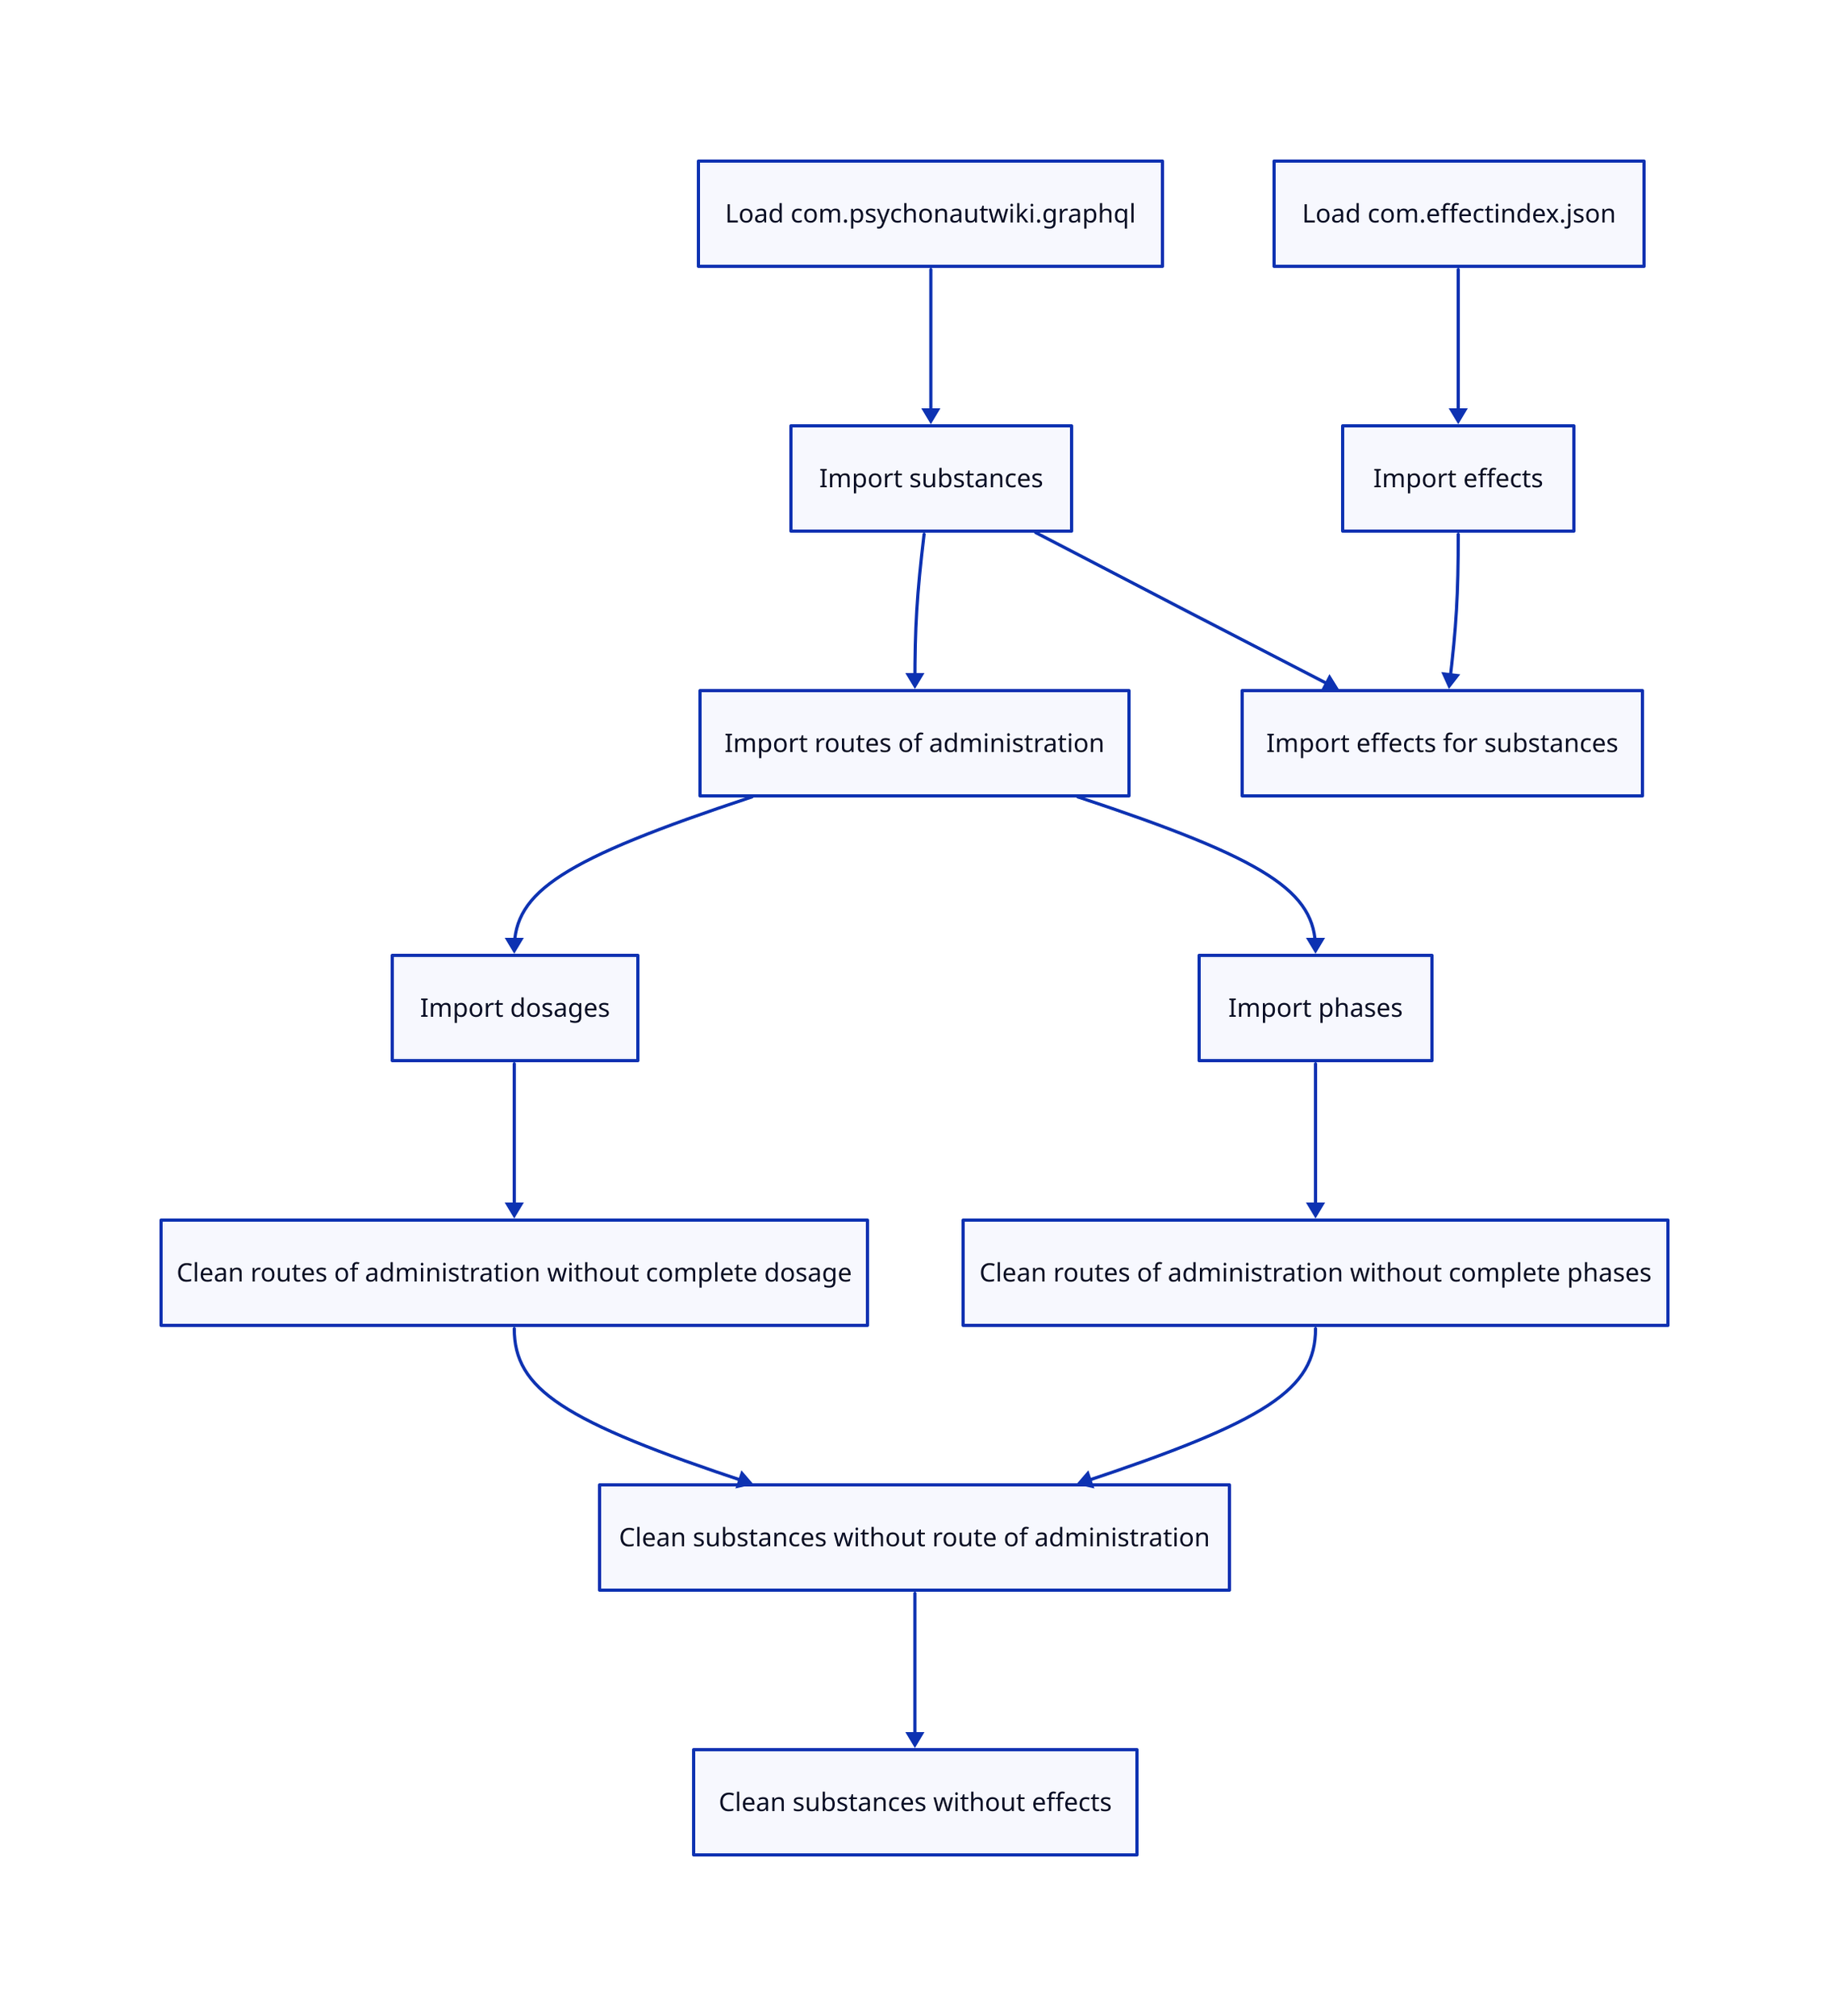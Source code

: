 #     ______               ______     _
#     | ___ \              | ___ \   | |
#     | |_/ / __ ___ ______| |_/ /___| | ___  __ _ ___  ___
#     |  __/ '__/ _ \______|    // _ \ |/ _ \/ _` / __|/ _ \
#     | |  | | |  __/      | |\ \  __/ |  __/ (_| \__ \  __/
#     \_|  |_|  \___|      \_| \_\___|_|\___|\__,_|___/\___|

load_psychonautwiki: "Load com.psychonautwiki.graphql"
load_effectindex: "Load com.effectindex.json"
import_effects: "Import effects"
import_substances: "Import substances"
import_routes_of_administration: "Import routes of administration"
import_dosage: "Import dosages"
import_phases: "Import phases"
import_substance_effects: "Import effects for substances"

# Initial process of data ingestion based on PsychonautWiki
load_psychonautwiki -> import_substances
load_effectindex -> import_effects
import_substances -> import_routes_of_administration
import_routes_of_administration -> import_dosage
import_routes_of_administration -> import_phases
import_substances -> import_substance_effects
import_effects -> import_substance_effects

# After operations listed above there is potential possibility for
# "nullish" values in terms of substances, as they were imported at
# the very beginning of the process, it's possible that later such
# substance has not got any route of administration, or maybe route
# of administration has not got any dosage and so on. There is low
# probability as we're doing cleanup of most "nullish" or invalid
# substances by correlating them with PubMed IDs.

# There are two most important dependencies for this process:
# - Imported dosages
# - Imported phases

clean_substances_without_route_of_administration: "Clean substances without route of administration"
clean_routes_of_administration_without_dosages: "Clean routes of administration without complete dosage"
clean_routes_of_administration_without_phases: "Clean routes of administration without complete phases"
clean_substances_without_effects: "Clean substances without effects"

import_dosage -> clean_routes_of_administration_without_dosages
import_phases -> clean_routes_of_administration_without_phases
clean_routes_of_administration_without_dosages -> clean_substances_without_route_of_administration
clean_routes_of_administration_without_phases -> clean_substances_without_route_of_administration
clean_substances_without_route_of_administration -> clean_substances_without_effects

# At this point database should be clean from most of dangerous nullish
# values, and due to heavy focus on correlating data with formal
# sources, we have assurance that we're not made up some custom
# substances like psychonautwiki done in the process of exposing
# information from wiki (not blaming tho, I believe trying to
# structure unstructured data is whole stack of mess).
#
#     ______         _       _______     _
#     | ___ \       | |     / | ___ \   | |
#     | |_/ ___  ___| |_   / /| |_/ /___| | ___  __ _ ___  ___
#     |  __/ _ \/ __| __| / / |    // _ | |/ _ \/ _` / __|/ _ \
#     | | | (_) \__ | |_ / /  | |\ |  __| |  __| (_| \__ |  __/
#     \_|  \___/|___/\__/_/   \_| \_\___|_|\___|\__,_|___/\___|
#
# Plan presented on the diagrams mentioned above will be enough
# for archiving initial complete functionality of the application,
# it may be a little rough on the edges as correlations will be
# weak and generalized instead precise, but it's a start.
#
# Later implementations should include following steps:
# - Import, Preprocessing and Deduplication of Erowid reports
# - Correlation of metabolites and interactions with Drugbank
#
